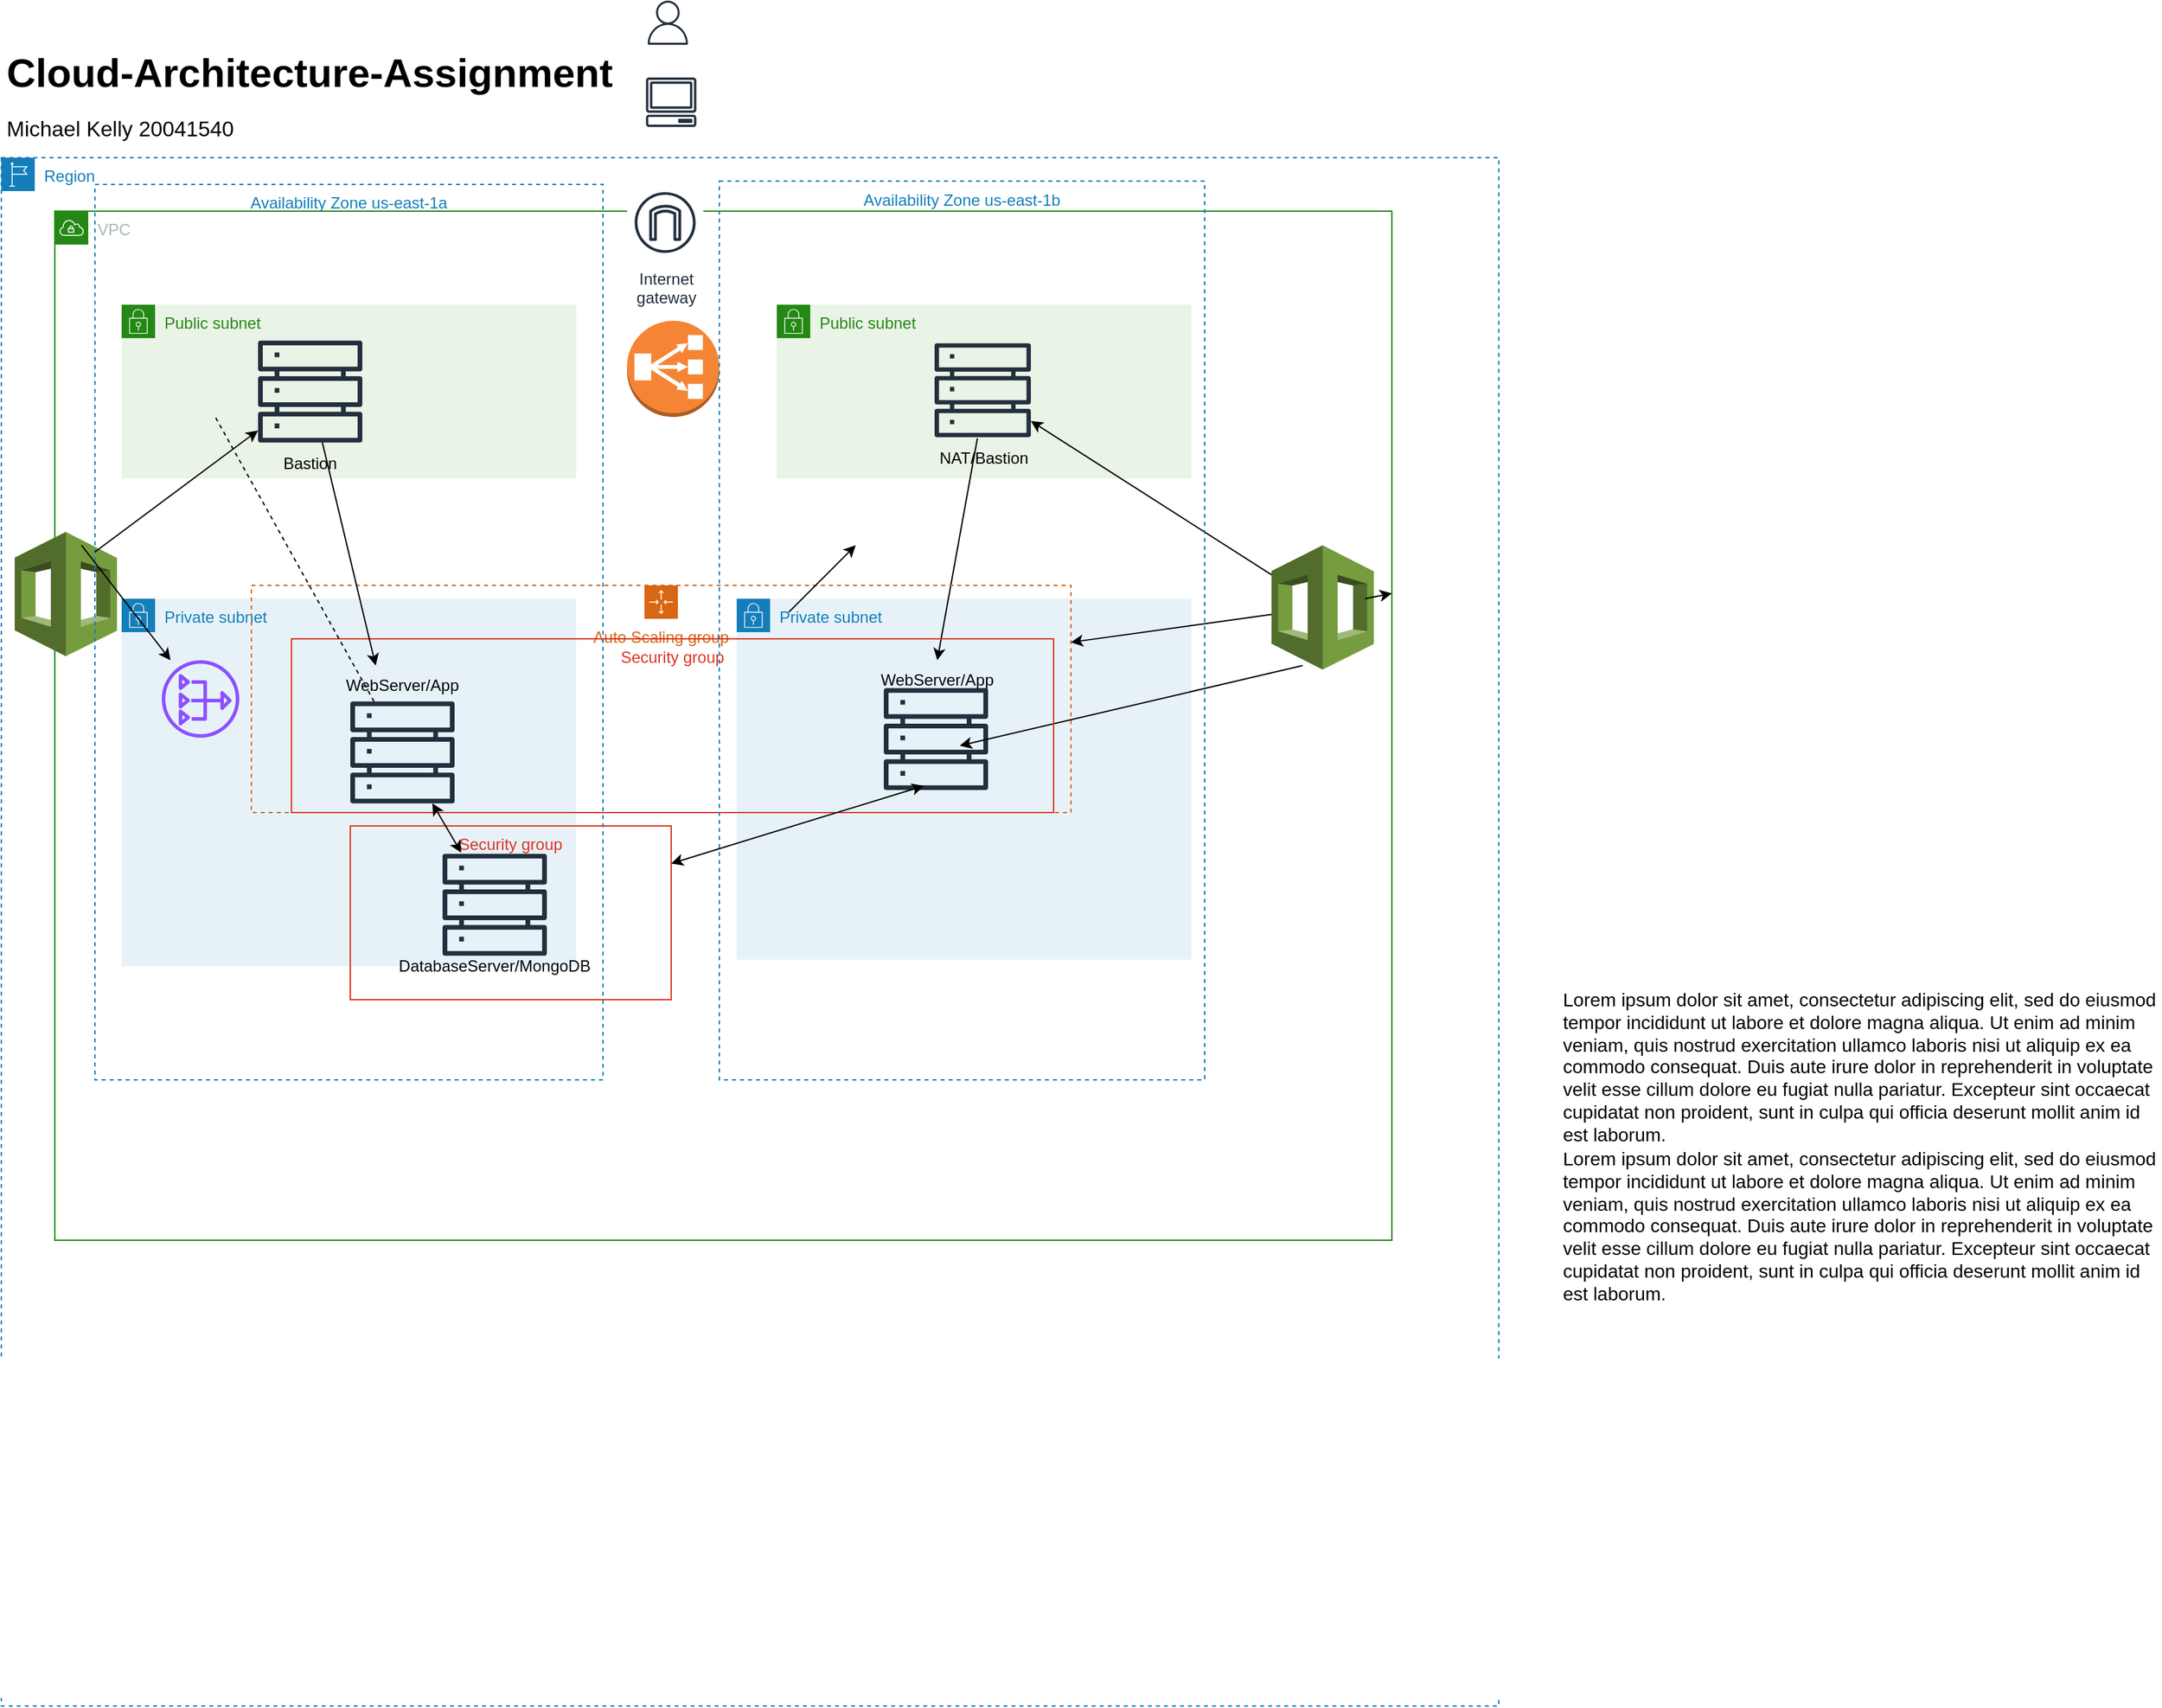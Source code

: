 <mxfile version="22.0.8" type="github">
  <diagram id="Ht1M8jgEwFfnCIfOTk4-" name="Page-1">
    <mxGraphModel dx="1224" dy="779" grid="1" gridSize="10" guides="1" tooltips="1" connect="1" arrows="1" fold="1" page="1" pageScale="1" pageWidth="827" pageHeight="1169" math="0" shadow="0">
      <root>
        <mxCell id="0" />
        <mxCell id="1" parent="0" />
        <mxCell id="-QjtrjUzRDEMRZ5MF8oH-47" value="Cloud-Architecture-Assignment" style="text;html=1;resizable=0;points=[];autosize=1;align=left;verticalAlign=top;spacingTop=-4;fontSize=30;fontStyle=1" parent="1" vertex="1">
          <mxGeometry x="12" y="65.5" width="480" height="40" as="geometry" />
        </mxCell>
        <mxCell id="-QjtrjUzRDEMRZ5MF8oH-48" value="Michael Kelly 20041540" style="text;html=1;resizable=0;points=[];autosize=1;align=left;verticalAlign=top;spacingTop=-4;fontSize=16" parent="1" vertex="1">
          <mxGeometry x="12" y="115.5" width="190" height="30" as="geometry" />
        </mxCell>
        <mxCell id="7OVz4w7n9kzEPWy-4BBC-19" value="&lt;span&gt;Lorem ipsum dolor sit amet, consectetur adipiscing elit, sed do eiusmod tempor incididunt ut labore et dolore magna aliqua. Ut enim ad minim veniam, quis nostrud exercitation ullamco laboris nisi ut aliquip ex ea commodo consequat. Duis aute irure dolor in reprehenderit in voluptate velit esse cillum dolore eu fugiat nulla pariatur. Excepteur sint occaecat cupidatat non proident, sunt in culpa qui officia deserunt mollit anim id est laborum.&lt;/span&gt;&lt;br&gt;" style="text;html=1;align=left;verticalAlign=top;spacingTop=-4;fontSize=14;labelBackgroundColor=none;whiteSpace=wrap;" parent="1" vertex="1">
          <mxGeometry x="1176" y="768.5" width="449" height="113" as="geometry" />
        </mxCell>
        <mxCell id="7OVz4w7n9kzEPWy-4BBC-20" value="&lt;span&gt;Lorem ipsum dolor sit amet, consectetur adipiscing elit, sed do eiusmod tempor incididunt ut labore et dolore magna aliqua. Ut enim ad minim veniam, quis nostrud exercitation ullamco laboris nisi ut aliquip ex ea commodo consequat. Duis aute irure dolor in reprehenderit in voluptate velit esse cillum dolore eu fugiat nulla pariatur. Excepteur sint occaecat cupidatat non proident, sunt in culpa qui officia deserunt mollit anim id est laborum.&lt;/span&gt;&lt;br&gt;" style="text;html=1;align=left;verticalAlign=top;spacingTop=-4;fontSize=14;labelBackgroundColor=none;whiteSpace=wrap;" parent="1" vertex="1">
          <mxGeometry x="1176" y="887.5" width="449" height="124" as="geometry" />
        </mxCell>
        <mxCell id="c5qdCcdymLX-LWGCJBsc-2" value="Region" style="points=[[0,0],[0.25,0],[0.5,0],[0.75,0],[1,0],[1,0.25],[1,0.5],[1,0.75],[1,1],[0.75,1],[0.5,1],[0.25,1],[0,1],[0,0.75],[0,0.5],[0,0.25]];outlineConnect=0;gradientColor=none;html=1;whiteSpace=wrap;fontSize=12;fontStyle=0;container=1;pointerEvents=0;collapsible=0;recursiveResize=0;shape=mxgraph.aws4.group;grIcon=mxgraph.aws4.group_region;strokeColor=#147EBA;fillColor=none;verticalAlign=top;align=left;spacingLeft=30;fontColor=#147EBA;dashed=1;" parent="1" vertex="1">
          <mxGeometry x="10" y="150" width="1120" height="1158.5" as="geometry" />
        </mxCell>
        <mxCell id="c5qdCcdymLX-LWGCJBsc-5" value="VPC" style="points=[[0,0],[0.25,0],[0.5,0],[0.75,0],[1,0],[1,0.25],[1,0.5],[1,0.75],[1,1],[0.75,1],[0.5,1],[0.25,1],[0,1],[0,0.75],[0,0.5],[0,0.25]];outlineConnect=0;gradientColor=none;html=1;whiteSpace=wrap;fontSize=12;fontStyle=0;container=1;pointerEvents=0;collapsible=0;recursiveResize=0;shape=mxgraph.aws4.group;grIcon=mxgraph.aws4.group_vpc;strokeColor=#248814;fillColor=none;verticalAlign=top;align=left;spacingLeft=30;fontColor=#AAB7B8;dashed=0;" parent="c5qdCcdymLX-LWGCJBsc-2" vertex="1">
          <mxGeometry x="40" y="40" width="1000" height="770" as="geometry" />
        </mxCell>
        <mxCell id="c5qdCcdymLX-LWGCJBsc-13" value="Private subnet" style="points=[[0,0],[0.25,0],[0.5,0],[0.75,0],[1,0],[1,0.25],[1,0.5],[1,0.75],[1,1],[0.75,1],[0.5,1],[0.25,1],[0,1],[0,0.75],[0,0.5],[0,0.25]];outlineConnect=0;gradientColor=none;html=1;whiteSpace=wrap;fontSize=12;fontStyle=0;container=1;pointerEvents=0;collapsible=0;recursiveResize=0;shape=mxgraph.aws4.group;grIcon=mxgraph.aws4.group_security_group;grStroke=0;strokeColor=#147EBA;fillColor=#E6F2F8;verticalAlign=top;align=left;spacingLeft=30;fontColor=#147EBA;dashed=0;" parent="c5qdCcdymLX-LWGCJBsc-5" vertex="1">
          <mxGeometry x="50" y="290" width="340" height="275" as="geometry" />
        </mxCell>
        <mxCell id="c5qdCcdymLX-LWGCJBsc-14" value="Public subnet" style="points=[[0,0],[0.25,0],[0.5,0],[0.75,0],[1,0],[1,0.25],[1,0.5],[1,0.75],[1,1],[0.75,1],[0.5,1],[0.25,1],[0,1],[0,0.75],[0,0.5],[0,0.25]];outlineConnect=0;gradientColor=none;html=1;whiteSpace=wrap;fontSize=12;fontStyle=0;container=1;pointerEvents=0;collapsible=0;recursiveResize=0;shape=mxgraph.aws4.group;grIcon=mxgraph.aws4.group_security_group;grStroke=0;strokeColor=#248814;fillColor=#E9F3E6;verticalAlign=top;align=left;spacingLeft=30;fontColor=#248814;dashed=0;" parent="c5qdCcdymLX-LWGCJBsc-5" vertex="1">
          <mxGeometry x="50" y="70" width="340" height="130" as="geometry" />
        </mxCell>
        <mxCell id="c5qdCcdymLX-LWGCJBsc-15" value="Public subnet" style="points=[[0,0],[0.25,0],[0.5,0],[0.75,0],[1,0],[1,0.25],[1,0.5],[1,0.75],[1,1],[0.75,1],[0.5,1],[0.25,1],[0,1],[0,0.75],[0,0.5],[0,0.25]];outlineConnect=0;gradientColor=none;html=1;whiteSpace=wrap;fontSize=12;fontStyle=0;container=1;pointerEvents=0;collapsible=0;recursiveResize=0;shape=mxgraph.aws4.group;grIcon=mxgraph.aws4.group_security_group;grStroke=0;strokeColor=#248814;fillColor=#E9F3E6;verticalAlign=top;align=left;spacingLeft=30;fontColor=#248814;dashed=0;" parent="c5qdCcdymLX-LWGCJBsc-5" vertex="1">
          <mxGeometry x="540" y="70" width="310" height="130" as="geometry" />
        </mxCell>
        <mxCell id="c5qdCcdymLX-LWGCJBsc-18" value="Private subnet" style="points=[[0,0],[0.25,0],[0.5,0],[0.75,0],[1,0],[1,0.25],[1,0.5],[1,0.75],[1,1],[0.75,1],[0.5,1],[0.25,1],[0,1],[0,0.75],[0,0.5],[0,0.25]];outlineConnect=0;gradientColor=none;html=1;whiteSpace=wrap;fontSize=12;fontStyle=0;container=1;pointerEvents=0;collapsible=0;recursiveResize=0;shape=mxgraph.aws4.group;grIcon=mxgraph.aws4.group_security_group;grStroke=0;strokeColor=#147EBA;fillColor=#E6F2F8;verticalAlign=top;align=left;spacingLeft=30;fontColor=#147EBA;dashed=0;" parent="c5qdCcdymLX-LWGCJBsc-5" vertex="1">
          <mxGeometry x="510" y="290" width="340" height="270" as="geometry" />
        </mxCell>
        <mxCell id="c5qdCcdymLX-LWGCJBsc-20" value="" style="sketch=0;outlineConnect=0;fontColor=#232F3E;gradientColor=none;fillColor=#232F3D;strokeColor=none;dashed=0;verticalLabelPosition=bottom;verticalAlign=top;align=center;html=1;fontSize=12;fontStyle=0;aspect=fixed;pointerEvents=1;shape=mxgraph.aws4.servers;" parent="c5qdCcdymLX-LWGCJBsc-5" vertex="1">
          <mxGeometry x="620" y="356" width="78" height="78" as="geometry" />
        </mxCell>
        <mxCell id="c5qdCcdymLX-LWGCJBsc-31" value="" style="sketch=0;outlineConnect=0;fontColor=#232F3E;gradientColor=none;fillColor=#232F3D;strokeColor=none;dashed=0;verticalLabelPosition=bottom;verticalAlign=top;align=center;html=1;fontSize=12;fontStyle=0;aspect=fixed;pointerEvents=1;shape=mxgraph.aws4.servers;" parent="c5qdCcdymLX-LWGCJBsc-5" vertex="1">
          <mxGeometry x="658" y="98" width="72" height="72" as="geometry" />
        </mxCell>
        <mxCell id="c5qdCcdymLX-LWGCJBsc-32" value="" style="outlineConnect=0;dashed=0;verticalLabelPosition=bottom;verticalAlign=top;align=center;html=1;shape=mxgraph.aws3.classic_load_balancer;fillColor=#F58534;gradientColor=none;" parent="c5qdCcdymLX-LWGCJBsc-5" vertex="1">
          <mxGeometry x="428" y="82" width="69" height="72" as="geometry" />
        </mxCell>
        <mxCell id="c5qdCcdymLX-LWGCJBsc-38" value="NAT/Bastion" style="text;strokeColor=none;align=center;fillColor=none;html=1;verticalAlign=middle;whiteSpace=wrap;rounded=0;" parent="c5qdCcdymLX-LWGCJBsc-5" vertex="1">
          <mxGeometry x="665" y="170" width="60" height="30" as="geometry" />
        </mxCell>
        <mxCell id="c5qdCcdymLX-LWGCJBsc-39" value="" style="outlineConnect=0;dashed=0;verticalLabelPosition=bottom;verticalAlign=top;align=center;html=1;shape=mxgraph.aws3.cloudformation;fillColor=#759C3E;gradientColor=none;" parent="c5qdCcdymLX-LWGCJBsc-5" vertex="1">
          <mxGeometry x="910" y="250" width="76.5" height="93" as="geometry" />
        </mxCell>
        <mxCell id="c5qdCcdymLX-LWGCJBsc-46" value="" style="edgeStyle=none;orthogonalLoop=1;jettySize=auto;html=1;rounded=0;" parent="c5qdCcdymLX-LWGCJBsc-5" source="c5qdCcdymLX-LWGCJBsc-39" target="c5qdCcdymLX-LWGCJBsc-31" edge="1">
          <mxGeometry width="80" relative="1" as="geometry">
            <mxPoint x="910" y="240" as="sourcePoint" />
            <mxPoint x="1000" y="250" as="targetPoint" />
            <Array as="points" />
          </mxGeometry>
        </mxCell>
        <mxCell id="c5qdCcdymLX-LWGCJBsc-47" value="" style="endArrow=classic;html=1;rounded=0;" parent="c5qdCcdymLX-LWGCJBsc-5" target="c5qdCcdymLX-LWGCJBsc-30" edge="1" source="c5qdCcdymLX-LWGCJBsc-39">
          <mxGeometry width="50" height="50" relative="1" as="geometry">
            <mxPoint x="920" y="290" as="sourcePoint" />
            <mxPoint x="970" y="240" as="targetPoint" />
          </mxGeometry>
        </mxCell>
        <mxCell id="c5qdCcdymLX-LWGCJBsc-48" value="" style="endArrow=classic;html=1;rounded=0;entryX=0.877;entryY=0.615;entryDx=0;entryDy=0;entryPerimeter=0;" parent="c5qdCcdymLX-LWGCJBsc-5" target="c5qdCcdymLX-LWGCJBsc-26" edge="1">
          <mxGeometry width="50" height="50" relative="1" as="geometry">
            <mxPoint x="933.25" y="340" as="sourcePoint" />
            <mxPoint x="983.25" y="290" as="targetPoint" />
          </mxGeometry>
        </mxCell>
        <mxCell id="c5qdCcdymLX-LWGCJBsc-49" value="" style="endArrow=classic;html=1;rounded=0;" parent="c5qdCcdymLX-LWGCJBsc-5" target="c5qdCcdymLX-LWGCJBsc-5" edge="1" source="c5qdCcdymLX-LWGCJBsc-39">
          <mxGeometry width="50" height="50" relative="1" as="geometry">
            <mxPoint x="980" y="270" as="sourcePoint" />
            <mxPoint x="996.5" y="230" as="targetPoint" />
            <Array as="points">
              <mxPoint x="980" y="290" />
            </Array>
          </mxGeometry>
        </mxCell>
        <mxCell id="c5qdCcdymLX-LWGCJBsc-52" value="" style="endArrow=classic;html=1;rounded=0;entryX=0.5;entryY=0;entryDx=0;entryDy=0;" parent="c5qdCcdymLX-LWGCJBsc-5" target="c5qdCcdymLX-LWGCJBsc-35" edge="1">
          <mxGeometry width="50" height="50" relative="1" as="geometry">
            <mxPoint x="690" y="170" as="sourcePoint" />
            <mxPoint x="740" y="120" as="targetPoint" />
          </mxGeometry>
        </mxCell>
        <mxCell id="c5qdCcdymLX-LWGCJBsc-30" value="Auto Scaling group" style="points=[[0,0],[0.25,0],[0.5,0],[0.75,0],[1,0],[1,0.25],[1,0.5],[1,0.75],[1,1],[0.75,1],[0.5,1],[0.25,1],[0,1],[0,0.75],[0,0.5],[0,0.25]];outlineConnect=0;gradientColor=none;html=1;whiteSpace=wrap;fontSize=12;fontStyle=0;container=1;pointerEvents=0;collapsible=0;recursiveResize=0;shape=mxgraph.aws4.groupCenter;grIcon=mxgraph.aws4.group_auto_scaling_group;grStroke=1;strokeColor=#D86613;fillColor=none;verticalAlign=top;align=center;fontColor=#D86613;dashed=1;spacingTop=25;" parent="c5qdCcdymLX-LWGCJBsc-5" vertex="1">
          <mxGeometry x="147" y="280" width="613" height="170" as="geometry" />
        </mxCell>
        <mxCell id="c5qdCcdymLX-LWGCJBsc-26" value="Security group" style="fillColor=none;strokeColor=#DD3522;verticalAlign=top;fontStyle=0;fontColor=#DD3522;whiteSpace=wrap;html=1;" parent="c5qdCcdymLX-LWGCJBsc-30" vertex="1">
          <mxGeometry x="30" y="40" width="570" height="130" as="geometry" />
        </mxCell>
        <mxCell id="eCCUMSkAHWmk7bYO4hLl-2" value="" style="outlineConnect=0;dashed=0;verticalLabelPosition=bottom;verticalAlign=top;align=center;html=1;shape=mxgraph.aws3.cloudformation;fillColor=#759C3E;gradientColor=none;" vertex="1" parent="c5qdCcdymLX-LWGCJBsc-5">
          <mxGeometry x="-30" y="240" width="76.5" height="93" as="geometry" />
        </mxCell>
        <mxCell id="eCCUMSkAHWmk7bYO4hLl-3" value="" style="endArrow=classic;html=1;rounded=0;" edge="1" parent="c5qdCcdymLX-LWGCJBsc-5">
          <mxGeometry width="50" height="50" relative="1" as="geometry">
            <mxPoint x="549" y="300" as="sourcePoint" />
            <mxPoint x="599" y="250" as="targetPoint" />
          </mxGeometry>
        </mxCell>
        <mxCell id="c5qdCcdymLX-LWGCJBsc-11" value="Availability Zone us-east-1b" style="fillColor=none;strokeColor=#147EBA;dashed=1;verticalAlign=top;fontStyle=0;fontColor=#147EBA;whiteSpace=wrap;html=1;" parent="c5qdCcdymLX-LWGCJBsc-5" vertex="1">
          <mxGeometry x="497" y="-22.5" width="363" height="672.5" as="geometry" />
        </mxCell>
        <mxCell id="eCCUMSkAHWmk7bYO4hLl-16" value="Internet&#xa;gateway" style="sketch=0;outlineConnect=0;fontColor=#232F3E;gradientColor=none;strokeColor=#232F3E;fillColor=#ffffff;dashed=0;verticalLabelPosition=bottom;verticalAlign=top;align=center;html=1;fontSize=12;fontStyle=0;aspect=fixed;shape=mxgraph.aws4.resourceIcon;resIcon=mxgraph.aws4.internet_gateway;" vertex="1" parent="c5qdCcdymLX-LWGCJBsc-5">
          <mxGeometry x="428" y="-20" width="57" height="57" as="geometry" />
        </mxCell>
        <mxCell id="c5qdCcdymLX-LWGCJBsc-12" value="Availability Zone us-east-1a" style="fillColor=none;strokeColor=#147EBA;dashed=1;verticalAlign=top;fontStyle=0;fontColor=#147EBA;whiteSpace=wrap;html=1;" parent="c5qdCcdymLX-LWGCJBsc-2" vertex="1">
          <mxGeometry x="70" y="20" width="380" height="670" as="geometry" />
        </mxCell>
        <mxCell id="c5qdCcdymLX-LWGCJBsc-19" value="" style="sketch=0;outlineConnect=0;fontColor=#232F3E;gradientColor=none;fillColor=#232F3D;strokeColor=none;dashed=0;verticalLabelPosition=bottom;verticalAlign=top;align=center;html=1;fontSize=12;fontStyle=0;aspect=fixed;pointerEvents=1;shape=mxgraph.aws4.servers;" parent="c5qdCcdymLX-LWGCJBsc-2" vertex="1">
          <mxGeometry x="261" y="406" width="78" height="78" as="geometry" />
        </mxCell>
        <mxCell id="c5qdCcdymLX-LWGCJBsc-23" value="" style="sketch=0;outlineConnect=0;fontColor=#232F3E;gradientColor=none;fillColor=#232F3D;strokeColor=none;dashed=0;verticalLabelPosition=bottom;verticalAlign=top;align=center;html=1;fontSize=12;fontStyle=0;aspect=fixed;pointerEvents=1;shape=mxgraph.aws4.servers;" parent="c5qdCcdymLX-LWGCJBsc-2" vertex="1">
          <mxGeometry x="330" y="520" width="78" height="78" as="geometry" />
        </mxCell>
        <mxCell id="c5qdCcdymLX-LWGCJBsc-25" value="" style="sketch=0;outlineConnect=0;fontColor=#232F3E;gradientColor=none;fillColor=#232F3D;strokeColor=none;dashed=0;verticalLabelPosition=bottom;verticalAlign=top;align=center;html=1;fontSize=12;fontStyle=0;aspect=fixed;pointerEvents=1;shape=mxgraph.aws4.servers;" parent="c5qdCcdymLX-LWGCJBsc-2" vertex="1">
          <mxGeometry x="192" y="136" width="78" height="78" as="geometry" />
        </mxCell>
        <mxCell id="c5qdCcdymLX-LWGCJBsc-27" value="Security group" style="fillColor=none;strokeColor=#DD3522;verticalAlign=top;fontStyle=0;fontColor=#DD3522;whiteSpace=wrap;html=1;" parent="c5qdCcdymLX-LWGCJBsc-2" vertex="1">
          <mxGeometry x="261" y="500" width="240" height="130" as="geometry" />
        </mxCell>
        <mxCell id="c5qdCcdymLX-LWGCJBsc-33" value="Bastion" style="text;strokeColor=none;align=center;fillColor=none;html=1;verticalAlign=middle;whiteSpace=wrap;rounded=0;" parent="c5qdCcdymLX-LWGCJBsc-2" vertex="1">
          <mxGeometry x="201" y="214" width="60" height="30" as="geometry" />
        </mxCell>
        <mxCell id="c5qdCcdymLX-LWGCJBsc-34" value="WebServer/App" style="text;strokeColor=none;align=center;fillColor=none;html=1;verticalAlign=middle;whiteSpace=wrap;rounded=0;" parent="c5qdCcdymLX-LWGCJBsc-2" vertex="1">
          <mxGeometry x="270" y="380" width="60" height="30" as="geometry" />
        </mxCell>
        <mxCell id="c5qdCcdymLX-LWGCJBsc-35" value="WebServer/App" style="text;strokeColor=none;align=center;fillColor=none;html=1;verticalAlign=middle;whiteSpace=wrap;rounded=0;" parent="c5qdCcdymLX-LWGCJBsc-2" vertex="1">
          <mxGeometry x="670" y="376" width="60" height="30" as="geometry" />
        </mxCell>
        <mxCell id="c5qdCcdymLX-LWGCJBsc-36" value="DatabaseServer/MongoDB" style="text;strokeColor=none;align=center;fillColor=none;html=1;verticalAlign=middle;whiteSpace=wrap;rounded=0;" parent="c5qdCcdymLX-LWGCJBsc-2" vertex="1">
          <mxGeometry x="339" y="590" width="60" height="30" as="geometry" />
        </mxCell>
        <mxCell id="c5qdCcdymLX-LWGCJBsc-50" value="" style="endArrow=classic;html=1;rounded=0;" parent="c5qdCcdymLX-LWGCJBsc-2" edge="1" source="c5qdCcdymLX-LWGCJBsc-25">
          <mxGeometry width="50" height="50" relative="1" as="geometry">
            <mxPoint x="240" y="244" as="sourcePoint" />
            <mxPoint x="280" y="380" as="targetPoint" />
          </mxGeometry>
        </mxCell>
        <mxCell id="c5qdCcdymLX-LWGCJBsc-54" value="" style="endArrow=classic;startArrow=classic;html=1;rounded=0;" parent="c5qdCcdymLX-LWGCJBsc-2" edge="1" source="c5qdCcdymLX-LWGCJBsc-27">
          <mxGeometry width="50" height="50" relative="1" as="geometry">
            <mxPoint x="640" y="520" as="sourcePoint" />
            <mxPoint x="690" y="470" as="targetPoint" />
          </mxGeometry>
        </mxCell>
        <mxCell id="c5qdCcdymLX-LWGCJBsc-55" value="" style="endArrow=classic;startArrow=classic;html=1;rounded=0;" parent="c5qdCcdymLX-LWGCJBsc-2" target="c5qdCcdymLX-LWGCJBsc-19" edge="1">
          <mxGeometry width="50" height="50" relative="1" as="geometry">
            <mxPoint x="344" y="520" as="sourcePoint" />
            <mxPoint x="394" y="470" as="targetPoint" />
            <Array as="points" />
          </mxGeometry>
        </mxCell>
        <mxCell id="eCCUMSkAHWmk7bYO4hLl-1" value="" style="sketch=0;outlineConnect=0;fontColor=#232F3E;gradientColor=none;fillColor=#8C4FFF;strokeColor=none;dashed=0;verticalLabelPosition=bottom;verticalAlign=top;align=center;html=1;fontSize=12;fontStyle=0;aspect=fixed;pointerEvents=1;shape=mxgraph.aws4.nat_gateway;" vertex="1" parent="c5qdCcdymLX-LWGCJBsc-2">
          <mxGeometry x="120" y="376" width="58" height="58" as="geometry" />
        </mxCell>
        <mxCell id="eCCUMSkAHWmk7bYO4hLl-4" value="" style="endArrow=classic;html=1;rounded=0;" edge="1" parent="c5qdCcdymLX-LWGCJBsc-2" target="c5qdCcdymLX-LWGCJBsc-25">
          <mxGeometry width="50" height="50" relative="1" as="geometry">
            <mxPoint x="70" y="295" as="sourcePoint" />
            <mxPoint x="120" y="245" as="targetPoint" />
          </mxGeometry>
        </mxCell>
        <mxCell id="eCCUMSkAHWmk7bYO4hLl-6" value="" style="endArrow=classic;html=1;rounded=0;" edge="1" parent="c5qdCcdymLX-LWGCJBsc-2" target="eCCUMSkAHWmk7bYO4hLl-1">
          <mxGeometry width="50" height="50" relative="1" as="geometry">
            <mxPoint x="60" y="290" as="sourcePoint" />
            <mxPoint x="110" y="240" as="targetPoint" />
          </mxGeometry>
        </mxCell>
        <mxCell id="eCCUMSkAHWmk7bYO4hLl-7" value="" style="endArrow=none;html=1;rounded=0;dashed=1;" edge="1" parent="c5qdCcdymLX-LWGCJBsc-2" source="c5qdCcdymLX-LWGCJBsc-19">
          <mxGeometry width="50" height="50" relative="1" as="geometry">
            <mxPoint x="110" y="244" as="sourcePoint" />
            <mxPoint x="160" y="194" as="targetPoint" />
          </mxGeometry>
        </mxCell>
        <mxCell id="eCCUMSkAHWmk7bYO4hLl-8" value="" style="sketch=0;outlineConnect=0;fontColor=#232F3E;gradientColor=none;fillColor=#232F3D;strokeColor=none;dashed=0;verticalLabelPosition=bottom;verticalAlign=top;align=center;html=1;fontSize=12;fontStyle=0;aspect=fixed;pointerEvents=1;shape=mxgraph.aws4.user;" vertex="1" parent="1">
          <mxGeometry x="492" y="32.5" width="33" height="33" as="geometry" />
        </mxCell>
        <mxCell id="eCCUMSkAHWmk7bYO4hLl-9" value="" style="sketch=0;outlineConnect=0;fontColor=#232F3E;gradientColor=none;fillColor=#232F3D;strokeColor=default;dashed=1;verticalLabelPosition=bottom;verticalAlign=top;align=center;html=1;fontSize=12;fontStyle=0;aspect=fixed;pointerEvents=1;shape=mxgraph.aws4.client;" vertex="1" parent="1">
          <mxGeometry x="492" y="90" width="37.97" height="37" as="geometry" />
        </mxCell>
      </root>
    </mxGraphModel>
  </diagram>
</mxfile>
